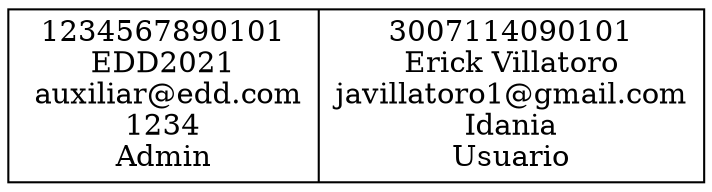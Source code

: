 digraph grafo {
        node[shape="record"]
nodo1234567890101[label = "1234567890101\nEDD2021\n auxiliar@edd.com\n1234\nAdmin|3007114090101\nErick Villatoro\njavillatoro1@gmail.com\nIdania\nUsuario"];

}